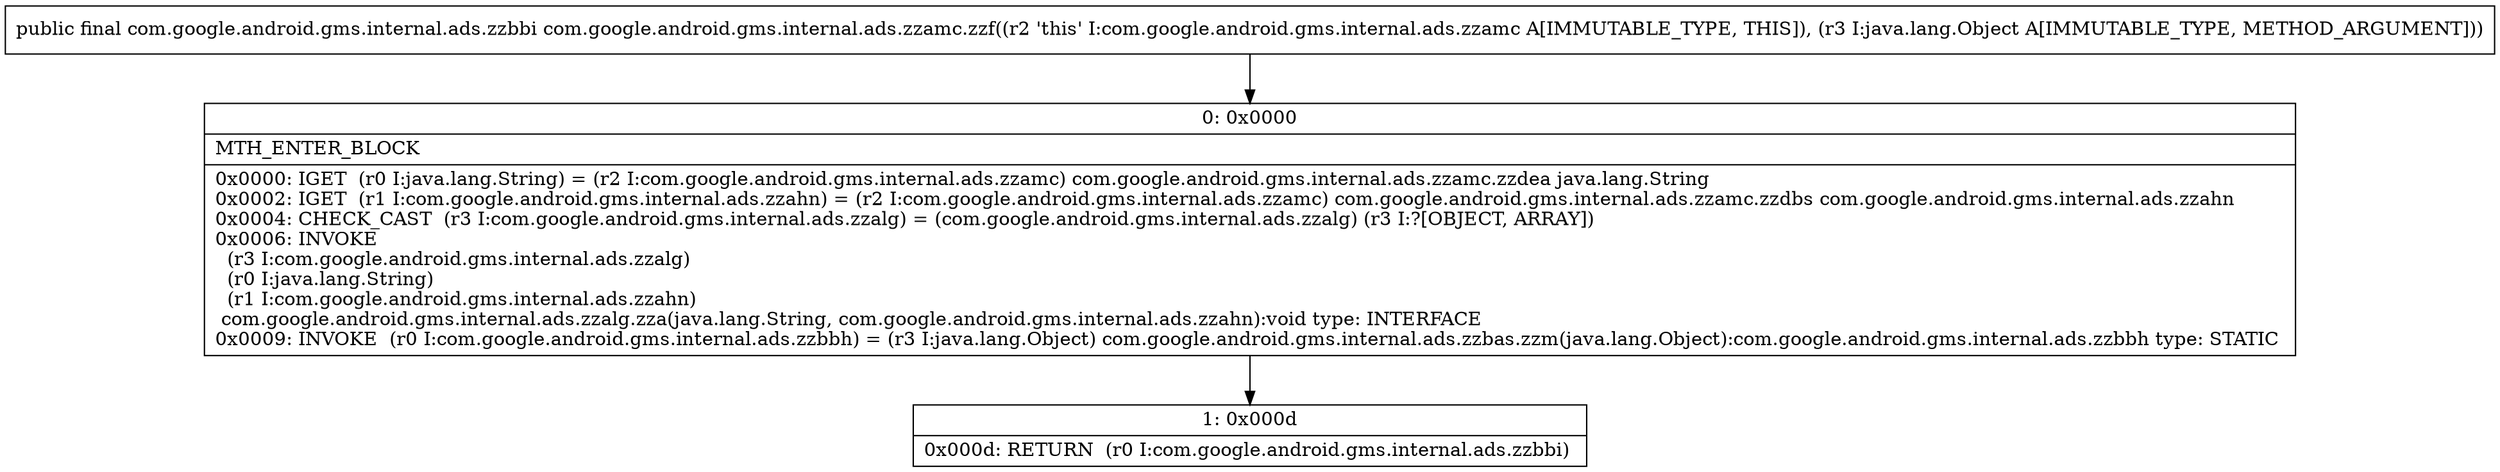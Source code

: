 digraph "CFG forcom.google.android.gms.internal.ads.zzamc.zzf(Ljava\/lang\/Object;)Lcom\/google\/android\/gms\/internal\/ads\/zzbbi;" {
Node_0 [shape=record,label="{0\:\ 0x0000|MTH_ENTER_BLOCK\l|0x0000: IGET  (r0 I:java.lang.String) = (r2 I:com.google.android.gms.internal.ads.zzamc) com.google.android.gms.internal.ads.zzamc.zzdea java.lang.String \l0x0002: IGET  (r1 I:com.google.android.gms.internal.ads.zzahn) = (r2 I:com.google.android.gms.internal.ads.zzamc) com.google.android.gms.internal.ads.zzamc.zzdbs com.google.android.gms.internal.ads.zzahn \l0x0004: CHECK_CAST  (r3 I:com.google.android.gms.internal.ads.zzalg) = (com.google.android.gms.internal.ads.zzalg) (r3 I:?[OBJECT, ARRAY]) \l0x0006: INVOKE  \l  (r3 I:com.google.android.gms.internal.ads.zzalg)\l  (r0 I:java.lang.String)\l  (r1 I:com.google.android.gms.internal.ads.zzahn)\l com.google.android.gms.internal.ads.zzalg.zza(java.lang.String, com.google.android.gms.internal.ads.zzahn):void type: INTERFACE \l0x0009: INVOKE  (r0 I:com.google.android.gms.internal.ads.zzbbh) = (r3 I:java.lang.Object) com.google.android.gms.internal.ads.zzbas.zzm(java.lang.Object):com.google.android.gms.internal.ads.zzbbh type: STATIC \l}"];
Node_1 [shape=record,label="{1\:\ 0x000d|0x000d: RETURN  (r0 I:com.google.android.gms.internal.ads.zzbbi) \l}"];
MethodNode[shape=record,label="{public final com.google.android.gms.internal.ads.zzbbi com.google.android.gms.internal.ads.zzamc.zzf((r2 'this' I:com.google.android.gms.internal.ads.zzamc A[IMMUTABLE_TYPE, THIS]), (r3 I:java.lang.Object A[IMMUTABLE_TYPE, METHOD_ARGUMENT])) }"];
MethodNode -> Node_0;
Node_0 -> Node_1;
}

